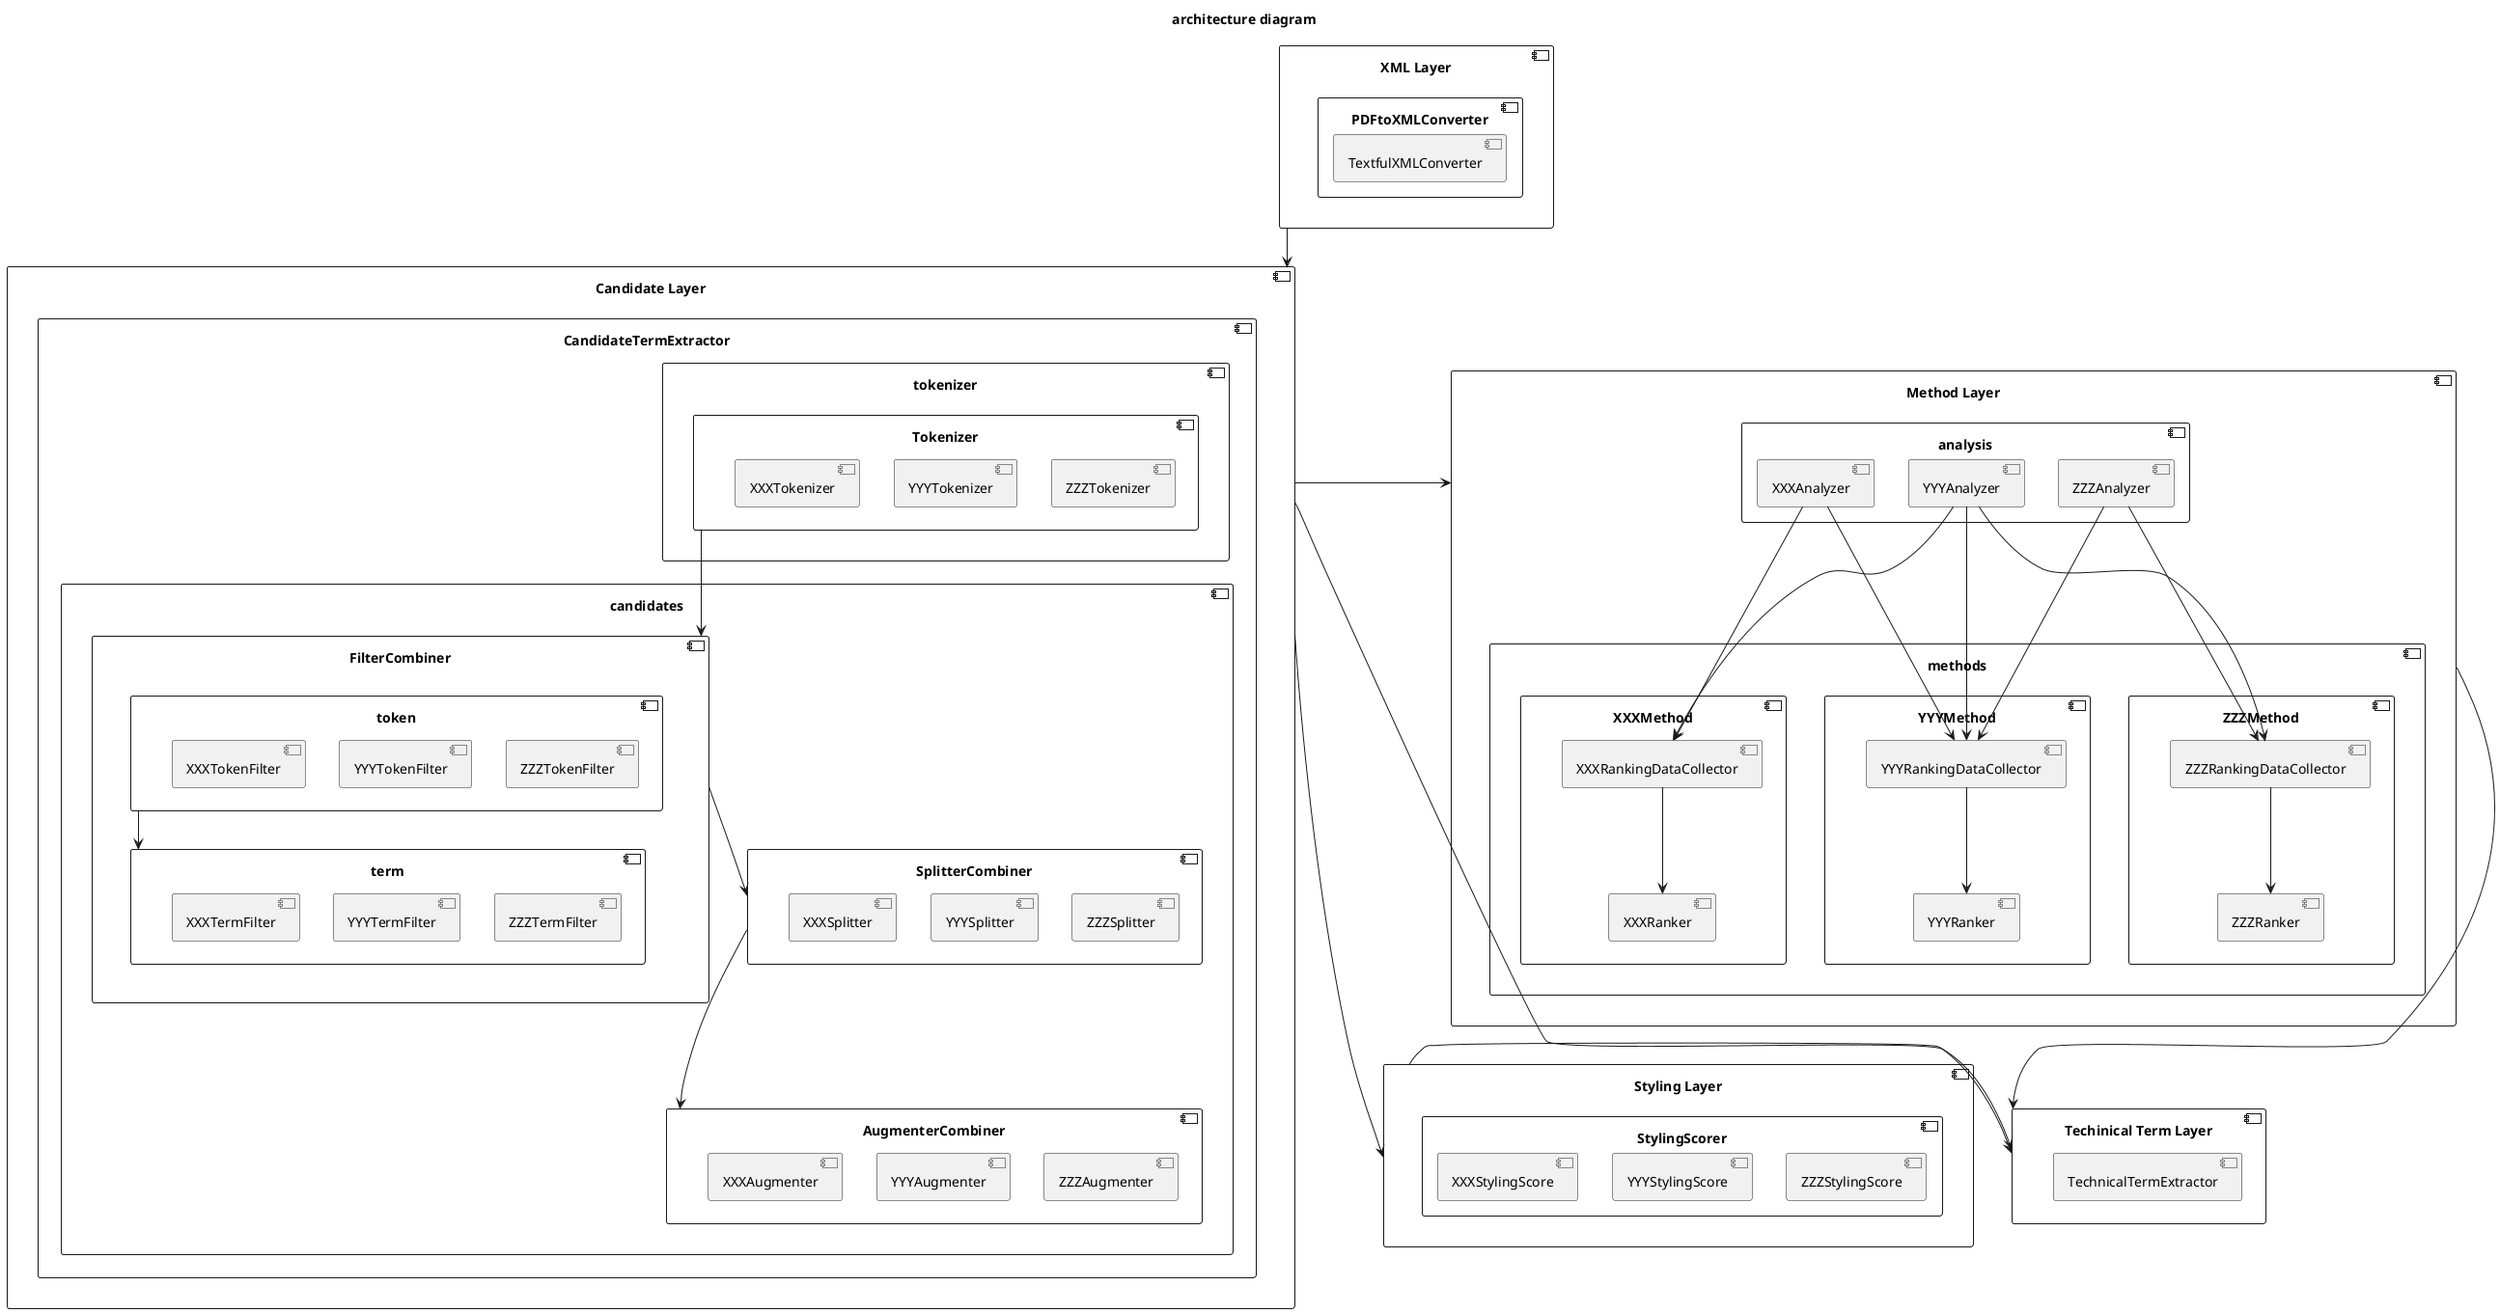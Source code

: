 @startuml
title "architecture diagram"

component "XML Layer" as XMLLayer {
    component PDFtoXMLConverter {
        component TextfulXMLConverter
    }
}

component "Candidate Layer" as CandidateLayer {
    component CandidateTermExtractor {
        component tokenizer {
            component Tokenizer {
                component XXXTokenizer
                component YYYTokenizer
                component ZZZTokenizer

                XXXTokenizer -[hidden]right- YYYTokenizer
                YYYTokenizer -[hidden]right- ZZZTokenizer
            }
        }

        component candidates {
            component FilterCombiner {
                component token {
                    component XXXTokenFilter
                    component YYYTokenFilter
                    component ZZZTokenFilter

                    XXXTokenFilter -[hidden]right- YYYTokenFilter
                    YYYTokenFilter -[hidden]right- ZZZTokenFilter
                }

                component term {
                    component XXXTermFilter
                    component YYYTermFilter
                    component ZZZTermFilter

                    XXXTermFilter -[hidden]right- YYYTermFilter
                    YYYTermFilter -[hidden]right- ZZZTermFilter
                }
                token -down-> term
            }

            component SplitterCombiner {
                component XXXSplitter
                component YYYSplitter
                component ZZZSplitter

                XXXSplitter -[hidden]right- YYYSplitter
                YYYSplitter -[hidden]right- ZZZSplitter
            }

            component AugmenterCombiner {
                component XXXAugmenter
                component YYYAugmenter
                component ZZZAugmenter

                XXXAugmenter -[hidden]right- YYYAugmenter
                YYYAugmenter -[hidden]right- ZZZAugmenter
            }
        }
    }
    Tokenizer -down-> FilterCombiner
    FilterCombiner -down-> SplitterCombiner
    SplitterCombiner -down-> AugmenterCombiner
    
}

component "Method Layer" as MethodLayer {
    component analysis {
        component XXXAnalyzer
        component YYYAnalyzer
        component ZZZAnalyzer

        XXXAnalyzer -[hidden]right- YYYAnalyzer
        YYYAnalyzer -[hidden]right- ZZZAnalyzer
    }

    component methods {
        component XXXMethod {
            component XXXRankingDataCollector
            component XXXRanker

            XXXRankingDataCollector -down-> XXXRanker
        }

        component YYYMethod {
            component YYYRankingDataCollector
            component YYYRanker

            YYYRankingDataCollector -down-> YYYRanker
        }

        component ZZZMethod {
            component ZZZRankingDataCollector
            component ZZZRanker

            ZZZRankingDataCollector -down-> ZZZRanker
        }

        XXXMethod -[hidden]right- YYYMethod
        YYYMethod -[hidden]right- ZZZMethod
    }

    XXXAnalyzer -down-> XXXRankingDataCollector
    YYYAnalyzer -down-> XXXRankingDataCollector
    XXXAnalyzer -down-> YYYRankingDataCollector
    YYYAnalyzer -down-> YYYRankingDataCollector
    ZZZAnalyzer -down-> YYYRankingDataCollector
    YYYAnalyzer -down-> ZZZRankingDataCollector
    ZZZAnalyzer -down-> ZZZRankingDataCollector
}

component "Styling Layer" as StylingLayer {
    component StylingScorer {
        component XXXStylingScore
        component YYYStylingScore
        component ZZZStylingScore

        XXXStylingScore -[hidden]right- YYYStylingScore
        YYYStylingScore -[hidden]right- ZZZStylingScore
    }
}

component "Techinical Term Layer" as TechinicalTermLayer {
    component TechnicalTermExtractor
}

XMLLayer -down-> CandidateLayer
CandidateLayer -right-> MethodLayer
CandidateLayer -down-> StylingLayer
CandidateLayer -down-> TechinicalTermLayer
MethodLayer -down-> TechinicalTermLayer
StylingLayer -right-> TechinicalTermLayer

MethodLayer ---[hidden]down- StylingLayer

@enduml
